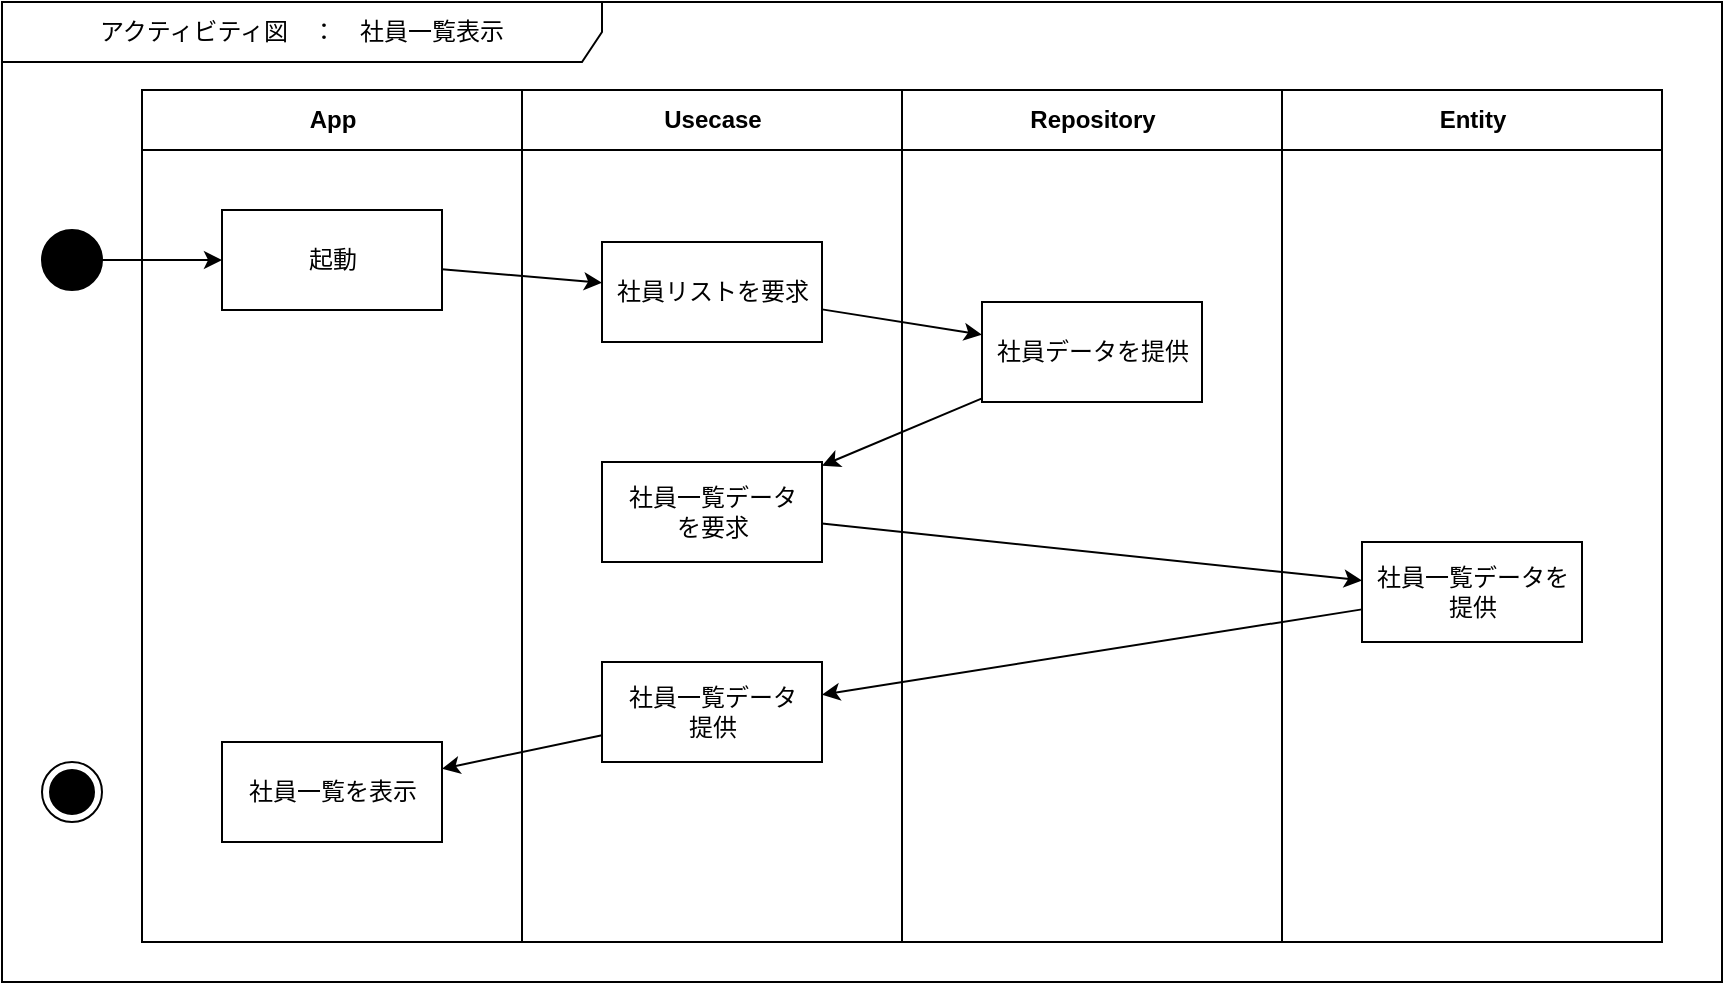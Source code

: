 <mxfile>
    <diagram id="8VlirKTc9OgfxuTjwosT" name="社員一覧表示">
        <mxGraphModel dx="1386" dy="797" grid="1" gridSize="10" guides="1" tooltips="1" connect="1" arrows="1" fold="1" page="1" pageScale="1" pageWidth="1169" pageHeight="827" math="0" shadow="0">
            <root>
                <mxCell id="0"/>
                <mxCell id="1" parent="0"/>
                <mxCell id="2" value="アクティビティ図　：　社員一覧表示" style="shape=umlFrame;whiteSpace=wrap;html=1;swimlaneFillColor=#FFFFFF;width=300;height=30;" parent="1" vertex="1">
                    <mxGeometry x="100" y="110" width="860" height="490" as="geometry"/>
                </mxCell>
                <mxCell id="3" value="App" style="swimlane;fontStyle=1;align=center;horizontal=1;startSize=30;collapsible=0;html=1;swimlaneFillColor=#FFFFFF;" parent="1" vertex="1">
                    <mxGeometry x="170" y="154" width="190" height="426" as="geometry"/>
                </mxCell>
                <mxCell id="10" value="起動" style="html=1;" parent="3" vertex="1">
                    <mxGeometry x="40" y="60" width="110" height="50" as="geometry"/>
                </mxCell>
                <mxCell id="42" value="社員一覧を表示" style="html=1;" parent="3" vertex="1">
                    <mxGeometry x="40" y="326" width="110" height="50" as="geometry"/>
                </mxCell>
                <mxCell id="6" value="Usecase" style="swimlane;fontStyle=1;align=center;horizontal=1;startSize=30;collapsible=0;html=1;swimlaneFillColor=#FFFFFF;" parent="1" vertex="1">
                    <mxGeometry x="360" y="154" width="190" height="426" as="geometry"/>
                </mxCell>
                <mxCell id="39" value="社員リストを要求" style="html=1;" parent="6" vertex="1">
                    <mxGeometry x="40" y="76" width="110" height="50" as="geometry"/>
                </mxCell>
                <mxCell id="41" value="社員一覧データ&lt;br&gt;提供" style="html=1;" parent="6" vertex="1">
                    <mxGeometry x="40" y="286" width="110" height="50" as="geometry"/>
                </mxCell>
                <mxCell id="45" value="社員一覧データ&lt;br&gt;を要求" style="html=1;" parent="6" vertex="1">
                    <mxGeometry x="40" y="186" width="110" height="50" as="geometry"/>
                </mxCell>
                <mxCell id="7" value="Repository" style="swimlane;fontStyle=1;align=center;horizontal=1;startSize=30;collapsible=0;html=1;swimlaneFillColor=#FFFFFF;" parent="1" vertex="1">
                    <mxGeometry x="550" y="154" width="190" height="426" as="geometry"/>
                </mxCell>
                <mxCell id="40" value="社員データを提供" style="html=1;" parent="7" vertex="1">
                    <mxGeometry x="40" y="106" width="110" height="50" as="geometry"/>
                </mxCell>
                <mxCell id="8" value="Entity" style="swimlane;fontStyle=1;align=center;horizontal=1;startSize=30;collapsible=0;html=1;swimlaneFillColor=#FFFFFF;" parent="1" vertex="1">
                    <mxGeometry x="740" y="154" width="190" height="426" as="geometry"/>
                </mxCell>
                <mxCell id="46" value="社員一覧データを&lt;br&gt;提供" style="html=1;" parent="8" vertex="1">
                    <mxGeometry x="40" y="226" width="110" height="50" as="geometry"/>
                </mxCell>
                <mxCell id="38" style="edgeStyle=none;html=1;" parent="1" source="9" target="10" edge="1">
                    <mxGeometry relative="1" as="geometry"/>
                </mxCell>
                <mxCell id="9" value="" style="ellipse;fillColor=strokeColor;" parent="1" vertex="1">
                    <mxGeometry x="120" y="224" width="30" height="30" as="geometry"/>
                </mxCell>
                <mxCell id="35" value="" style="ellipse;html=1;shape=endState;fillColor=strokeColor;" parent="1" vertex="1">
                    <mxGeometry x="120" y="490" width="30" height="30" as="geometry"/>
                </mxCell>
                <mxCell id="43" style="edgeStyle=none;html=1;" parent="1" source="10" target="39" edge="1">
                    <mxGeometry relative="1" as="geometry"/>
                </mxCell>
                <mxCell id="44" style="edgeStyle=none;html=1;" parent="1" source="39" target="40" edge="1">
                    <mxGeometry relative="1" as="geometry"/>
                </mxCell>
                <mxCell id="47" style="edgeStyle=none;html=1;" parent="1" source="40" target="45" edge="1">
                    <mxGeometry relative="1" as="geometry"/>
                </mxCell>
                <mxCell id="48" style="edgeStyle=none;html=1;" parent="1" source="45" target="46" edge="1">
                    <mxGeometry relative="1" as="geometry"/>
                </mxCell>
                <mxCell id="49" style="edgeStyle=none;html=1;" parent="1" source="46" target="41" edge="1">
                    <mxGeometry relative="1" as="geometry"/>
                </mxCell>
                <mxCell id="50" style="edgeStyle=none;html=1;" parent="1" source="41" target="42" edge="1">
                    <mxGeometry relative="1" as="geometry"/>
                </mxCell>
            </root>
        </mxGraphModel>
    </diagram>
    <diagram id="Zsg1vvWIi0z5dyRZxX9F" name="社員追加　平社員">
        <mxGraphModel dx="1386" dy="797" grid="1" gridSize="10" guides="1" tooltips="1" connect="1" arrows="1" fold="1" page="1" pageScale="1" pageWidth="1169" pageHeight="827" math="0" shadow="0">
            <root>
                <mxCell id="0"/>
                <mxCell id="1" parent="0"/>
                <mxCell id="uknC7FycH9fZV684suK4-1" value="アクティビティ図　：　社員追加" style="shape=umlFrame;whiteSpace=wrap;html=1;swimlaneFillColor=#FFFFFF;width=300;height=30;" vertex="1" parent="1">
                    <mxGeometry x="100" y="110" width="860" height="600" as="geometry"/>
                </mxCell>
                <mxCell id="uknC7FycH9fZV684suK4-2" value="App" style="swimlane;fontStyle=1;align=center;horizontal=1;startSize=30;collapsible=0;html=1;swimlaneFillColor=#FFFFFF;" vertex="1" parent="1">
                    <mxGeometry x="170" y="154" width="190" height="536" as="geometry"/>
                </mxCell>
                <mxCell id="uknC7FycH9fZV684suK4-3" value="追加ボタン押下" style="html=1;" vertex="1" parent="uknC7FycH9fZV684suK4-2">
                    <mxGeometry x="40" y="60" width="110" height="50" as="geometry"/>
                </mxCell>
                <mxCell id="uknC7FycH9fZV684suK4-4" style="edgeStyle=none;html=1;" edge="1" parent="uknC7FycH9fZV684suK4-2" source="uknC7FycH9fZV684suK4-5" target="uknC7FycH9fZV684suK4-6">
                    <mxGeometry relative="1" as="geometry"/>
                </mxCell>
                <mxCell id="uknC7FycH9fZV684suK4-5" value="初期社員データ表示" style="html=1;" vertex="1" parent="uknC7FycH9fZV684suK4-2">
                    <mxGeometry x="40" y="130" width="110" height="50" as="geometry"/>
                </mxCell>
                <mxCell id="uknC7FycH9fZV684suK4-6" value="社員データ入力" style="html=1;" vertex="1" parent="uknC7FycH9fZV684suK4-2">
                    <mxGeometry x="40" y="200" width="110" height="50" as="geometry"/>
                </mxCell>
                <mxCell id="uknC7FycH9fZV684suK4-7" value="社員リスト&lt;br&gt;表示更新" style="html=1;" vertex="1" parent="uknC7FycH9fZV684suK4-2">
                    <mxGeometry x="40" y="470" width="110" height="50" as="geometry"/>
                </mxCell>
                <mxCell id="uknC7FycH9fZV684suK4-8" value="Usecase" style="swimlane;fontStyle=1;align=center;horizontal=1;startSize=30;collapsible=0;html=1;swimlaneFillColor=#FFFFFF;" vertex="1" parent="1">
                    <mxGeometry x="360" y="154" width="190" height="536" as="geometry"/>
                </mxCell>
                <mxCell id="uknC7FycH9fZV684suK4-9" value="初期社員データ生成" style="html=1;" vertex="1" parent="uknC7FycH9fZV684suK4-8">
                    <mxGeometry x="40" y="80" width="110" height="50" as="geometry"/>
                </mxCell>
                <mxCell id="uknC7FycH9fZV684suK4-10" value="社員データ受付" style="html=1;" vertex="1" parent="uknC7FycH9fZV684suK4-8">
                    <mxGeometry x="40" y="230" width="110" height="50" as="geometry"/>
                </mxCell>
                <mxCell id="uknC7FycH9fZV684suK4-11" value="社員データ追加" style="html=1;" vertex="1" parent="uknC7FycH9fZV684suK4-8">
                    <mxGeometry x="40" y="300" width="110" height="50" as="geometry"/>
                </mxCell>
                <mxCell id="uknC7FycH9fZV684suK4-12" value="社員リスト保存" style="html=1;" vertex="1" parent="uknC7FycH9fZV684suK4-8">
                    <mxGeometry x="40" y="370" width="110" height="50" as="geometry"/>
                </mxCell>
                <mxCell id="uknC7FycH9fZV684suK4-13" value="社員リスト変更通知" style="html=1;" vertex="1" parent="uknC7FycH9fZV684suK4-8">
                    <mxGeometry x="40" y="440" width="110" height="50" as="geometry"/>
                </mxCell>
                <mxCell id="uknC7FycH9fZV684suK4-14" value="Repository" style="swimlane;fontStyle=1;align=center;horizontal=1;startSize=30;collapsible=0;html=1;swimlaneFillColor=#FFFFFF;" vertex="1" parent="1">
                    <mxGeometry x="550" y="154" width="190" height="536" as="geometry"/>
                </mxCell>
                <mxCell id="uknC7FycH9fZV684suK4-15" value="社員リスト提供" style="html=1;" vertex="1" parent="uknC7FycH9fZV684suK4-14">
                    <mxGeometry x="40" y="260" width="110" height="50" as="geometry"/>
                </mxCell>
                <mxCell id="uknC7FycH9fZV684suK4-16" value="社員リスト保存" style="html=1;" vertex="1" parent="uknC7FycH9fZV684suK4-14">
                    <mxGeometry x="40" y="390" width="110" height="50" as="geometry"/>
                </mxCell>
                <mxCell id="uknC7FycH9fZV684suK4-17" value="Entity" style="swimlane;fontStyle=1;align=center;horizontal=1;startSize=30;collapsible=0;html=1;swimlaneFillColor=#FFFFFF;" vertex="1" parent="1">
                    <mxGeometry x="740" y="154" width="190" height="536" as="geometry"/>
                </mxCell>
                <mxCell id="uknC7FycH9fZV684suK4-18" value="社員データ追加" style="html=1;" vertex="1" parent="uknC7FycH9fZV684suK4-17">
                    <mxGeometry x="40" y="340" width="110" height="50" as="geometry"/>
                </mxCell>
                <mxCell id="uknC7FycH9fZV684suK4-19" style="edgeStyle=none;html=1;" edge="1" parent="1" source="uknC7FycH9fZV684suK4-20" target="uknC7FycH9fZV684suK4-3">
                    <mxGeometry relative="1" as="geometry"/>
                </mxCell>
                <mxCell id="uknC7FycH9fZV684suK4-20" value="" style="ellipse;fillColor=strokeColor;" vertex="1" parent="1">
                    <mxGeometry x="120" y="224" width="30" height="30" as="geometry"/>
                </mxCell>
                <mxCell id="uknC7FycH9fZV684suK4-21" style="edgeStyle=none;html=1;" edge="1" parent="1" source="uknC7FycH9fZV684suK4-3" target="uknC7FycH9fZV684suK4-9">
                    <mxGeometry relative="1" as="geometry"/>
                </mxCell>
                <mxCell id="uknC7FycH9fZV684suK4-22" style="edgeStyle=none;html=1;" edge="1" parent="1" source="uknC7FycH9fZV684suK4-9" target="uknC7FycH9fZV684suK4-5">
                    <mxGeometry relative="1" as="geometry"/>
                </mxCell>
                <mxCell id="uknC7FycH9fZV684suK4-23" style="edgeStyle=none;html=1;" edge="1" parent="1" source="uknC7FycH9fZV684suK4-6" target="uknC7FycH9fZV684suK4-10">
                    <mxGeometry relative="1" as="geometry"/>
                </mxCell>
                <mxCell id="uknC7FycH9fZV684suK4-24" style="edgeStyle=none;html=1;" edge="1" parent="1" source="uknC7FycH9fZV684suK4-10" target="uknC7FycH9fZV684suK4-15">
                    <mxGeometry relative="1" as="geometry"/>
                </mxCell>
                <mxCell id="uknC7FycH9fZV684suK4-25" style="edgeStyle=none;html=1;" edge="1" parent="1" source="uknC7FycH9fZV684suK4-15" target="uknC7FycH9fZV684suK4-11">
                    <mxGeometry relative="1" as="geometry"/>
                </mxCell>
                <mxCell id="uknC7FycH9fZV684suK4-26" style="edgeStyle=none;html=1;" edge="1" parent="1" source="uknC7FycH9fZV684suK4-11" target="uknC7FycH9fZV684suK4-18">
                    <mxGeometry relative="1" as="geometry"/>
                </mxCell>
                <mxCell id="uknC7FycH9fZV684suK4-27" style="edgeStyle=none;html=1;" edge="1" parent="1" source="uknC7FycH9fZV684suK4-18" target="uknC7FycH9fZV684suK4-12">
                    <mxGeometry relative="1" as="geometry"/>
                </mxCell>
                <mxCell id="uknC7FycH9fZV684suK4-28" style="edgeStyle=none;html=1;" edge="1" parent="1" source="uknC7FycH9fZV684suK4-12" target="uknC7FycH9fZV684suK4-16">
                    <mxGeometry relative="1" as="geometry"/>
                </mxCell>
                <mxCell id="uknC7FycH9fZV684suK4-29" style="edgeStyle=none;html=1;" edge="1" parent="1" source="uknC7FycH9fZV684suK4-16" target="uknC7FycH9fZV684suK4-13">
                    <mxGeometry relative="1" as="geometry"/>
                </mxCell>
                <mxCell id="uknC7FycH9fZV684suK4-30" style="edgeStyle=none;html=1;" edge="1" parent="1" source="uknC7FycH9fZV684suK4-13" target="uknC7FycH9fZV684suK4-7">
                    <mxGeometry relative="1" as="geometry"/>
                </mxCell>
                <mxCell id="uknC7FycH9fZV684suK4-31" value="" style="ellipse;html=1;shape=endState;fillColor=strokeColor;" vertex="1" parent="1">
                    <mxGeometry x="120" y="634" width="30" height="30" as="geometry"/>
                </mxCell>
                <mxCell id="uknC7FycH9fZV684suK4-32" style="edgeStyle=none;html=1;" edge="1" parent="1" source="uknC7FycH9fZV684suK4-7" target="uknC7FycH9fZV684suK4-31">
                    <mxGeometry relative="1" as="geometry"/>
                </mxCell>
            </root>
        </mxGraphModel>
    </diagram>
    <diagram name="社員追加　組織長" id="ZezTb6tIs2g95xz3kLWa">
        <mxGraphModel dx="1631" dy="938" grid="1" gridSize="10" guides="1" tooltips="1" connect="1" arrows="1" fold="1" page="1" pageScale="1" pageWidth="1169" pageHeight="827" math="0" shadow="0">
            <root>
                <mxCell id="O6GPABXBT-3CAoM7LccD-0"/>
                <mxCell id="O6GPABXBT-3CAoM7LccD-1" parent="O6GPABXBT-3CAoM7LccD-0"/>
                <mxCell id="O6GPABXBT-3CAoM7LccD-2" value="アクティビティ図　：　社員追加" style="shape=umlFrame;whiteSpace=wrap;html=1;swimlaneFillColor=#FFFFFF;width=300;height=30;" vertex="1" parent="O6GPABXBT-3CAoM7LccD-1">
                    <mxGeometry x="80" y="30" width="1020" height="980" as="geometry"/>
                </mxCell>
                <mxCell id="O6GPABXBT-3CAoM7LccD-3" value="App" style="swimlane;fontStyle=1;align=center;horizontal=1;startSize=30;collapsible=0;html=1;swimlaneFillColor=#FFFFFF;" vertex="1" parent="O6GPABXBT-3CAoM7LccD-1">
                    <mxGeometry x="150" y="74" width="190" height="846" as="geometry"/>
                </mxCell>
                <mxCell id="O6GPABXBT-3CAoM7LccD-4" value="追加ボタン押下" style="html=1;" vertex="1" parent="O6GPABXBT-3CAoM7LccD-3">
                    <mxGeometry x="40" y="60" width="110" height="50" as="geometry"/>
                </mxCell>
                <mxCell id="O6GPABXBT-3CAoM7LccD-5" style="edgeStyle=none;html=1;" edge="1" parent="O6GPABXBT-3CAoM7LccD-3" source="O6GPABXBT-3CAoM7LccD-6" target="O6GPABXBT-3CAoM7LccD-7">
                    <mxGeometry relative="1" as="geometry"/>
                </mxCell>
                <mxCell id="O6GPABXBT-3CAoM7LccD-6" value="初期社員データ表示" style="html=1;" vertex="1" parent="O6GPABXBT-3CAoM7LccD-3">
                    <mxGeometry x="40" y="130" width="110" height="50" as="geometry"/>
                </mxCell>
                <mxCell id="O6GPABXBT-3CAoM7LccD-7" value="社員データ入力" style="html=1;" vertex="1" parent="O6GPABXBT-3CAoM7LccD-3">
                    <mxGeometry x="40" y="200" width="110" height="50" as="geometry"/>
                </mxCell>
                <mxCell id="060vt0Wh4Cca71E6mcRc-18" value="" style="html=1;points=[];perimeter=orthogonalPerimeter;fillColor=strokeColor;rotation=0;" vertex="1" parent="O6GPABXBT-3CAoM7LccD-3">
                    <mxGeometry x="10" y="766" width="5" height="80" as="geometry"/>
                </mxCell>
                <mxCell id="O6GPABXBT-3CAoM7LccD-9" value="Usecase" style="swimlane;fontStyle=1;align=center;horizontal=1;startSize=30;collapsible=0;html=1;swimlaneFillColor=#FFFFFF;" vertex="1" parent="O6GPABXBT-3CAoM7LccD-1">
                    <mxGeometry x="340" y="74" width="190" height="846" as="geometry"/>
                </mxCell>
                <mxCell id="O6GPABXBT-3CAoM7LccD-10" value="初期社員データ生成" style="html=1;" vertex="1" parent="O6GPABXBT-3CAoM7LccD-9">
                    <mxGeometry x="40" y="80" width="110" height="50" as="geometry"/>
                </mxCell>
                <mxCell id="O6GPABXBT-3CAoM7LccD-11" value="組織長データ受付" style="html=1;" vertex="1" parent="O6GPABXBT-3CAoM7LccD-9">
                    <mxGeometry x="40" y="230" width="110" height="50" as="geometry"/>
                </mxCell>
                <mxCell id="O6GPABXBT-3CAoM7LccD-12" value="組織長データ追加" style="html=1;" vertex="1" parent="O6GPABXBT-3CAoM7LccD-9">
                    <mxGeometry x="40" y="300" width="110" height="50" as="geometry"/>
                </mxCell>
                <mxCell id="060vt0Wh4Cca71E6mcRc-2" value="組織データ要求" style="html=1;" vertex="1" parent="O6GPABXBT-3CAoM7LccD-9">
                    <mxGeometry x="40" y="376" width="110" height="50" as="geometry"/>
                </mxCell>
                <mxCell id="060vt0Wh4Cca71E6mcRc-4" value="組織に組織長を&lt;br&gt;追加" style="html=1;" vertex="1" parent="O6GPABXBT-3CAoM7LccD-9">
                    <mxGeometry x="40" y="456" width="110" height="50" as="geometry"/>
                </mxCell>
                <mxCell id="O6GPABXBT-3CAoM7LccD-13" value="社員リスト保存" style="html=1;" vertex="1" parent="O6GPABXBT-3CAoM7LccD-9">
                    <mxGeometry x="40" y="673" width="110" height="50" as="geometry"/>
                </mxCell>
                <mxCell id="060vt0Wh4Cca71E6mcRc-24" style="edgeStyle=none;html=1;" edge="1" parent="O6GPABXBT-3CAoM7LccD-9" source="060vt0Wh4Cca71E6mcRc-17" target="O6GPABXBT-3CAoM7LccD-13">
                    <mxGeometry relative="1" as="geometry"/>
                </mxCell>
                <mxCell id="060vt0Wh4Cca71E6mcRc-17" value="" style="html=1;points=[];perimeter=orthogonalPerimeter;fillColor=strokeColor;rotation=-90;" vertex="1" parent="O6GPABXBT-3CAoM7LccD-9">
                    <mxGeometry x="92.5" y="576" width="5" height="80" as="geometry"/>
                </mxCell>
                <mxCell id="O6GPABXBT-3CAoM7LccD-15" value="Repository" style="swimlane;fontStyle=1;align=center;horizontal=1;startSize=30;collapsible=0;html=1;swimlaneFillColor=#FFFFFF;" vertex="1" parent="O6GPABXBT-3CAoM7LccD-1">
                    <mxGeometry x="530" y="74" width="190" height="846" as="geometry"/>
                </mxCell>
                <mxCell id="O6GPABXBT-3CAoM7LccD-16" value="社員データ提供" style="html=1;" vertex="1" parent="O6GPABXBT-3CAoM7LccD-15">
                    <mxGeometry x="40" y="260" width="110" height="50" as="geometry"/>
                </mxCell>
                <mxCell id="060vt0Wh4Cca71E6mcRc-3" value="組織データ提供" style="html=1;" vertex="1" parent="O6GPABXBT-3CAoM7LccD-15">
                    <mxGeometry x="40" y="406" width="110" height="50" as="geometry"/>
                </mxCell>
                <mxCell id="060vt0Wh4Cca71E6mcRc-0" value="追加組織に既に組織長が" style="rhombus;" vertex="1" parent="O6GPABXBT-3CAoM7LccD-15">
                    <mxGeometry x="80" y="526" width="30" height="30" as="geometry"/>
                </mxCell>
                <mxCell id="O6GPABXBT-3CAoM7LccD-17" value="社員リスト保存" style="html=1;" vertex="1" parent="O6GPABXBT-3CAoM7LccD-15">
                    <mxGeometry x="40" y="693" width="110" height="50" as="geometry"/>
                </mxCell>
                <mxCell id="O6GPABXBT-3CAoM7LccD-18" value="Entity" style="swimlane;fontStyle=1;align=center;horizontal=1;startSize=30;collapsible=0;html=1;swimlaneFillColor=#FFFFFF;" vertex="1" parent="O6GPABXBT-3CAoM7LccD-1">
                    <mxGeometry x="720" y="74" width="190" height="846" as="geometry"/>
                </mxCell>
                <mxCell id="O6GPABXBT-3CAoM7LccD-19" value="社員データ追加" style="html=1;" vertex="1" parent="O6GPABXBT-3CAoM7LccD-18">
                    <mxGeometry x="40" y="340" width="110" height="50" as="geometry"/>
                </mxCell>
                <mxCell id="060vt0Wh4Cca71E6mcRc-8" value="組織長データ追加" style="html=1;" vertex="1" parent="O6GPABXBT-3CAoM7LccD-18">
                    <mxGeometry x="40" y="476" width="110" height="50" as="geometry"/>
                </mxCell>
                <mxCell id="O6GPABXBT-3CAoM7LccD-20" style="edgeStyle=none;html=1;" edge="1" parent="O6GPABXBT-3CAoM7LccD-1" source="O6GPABXBT-3CAoM7LccD-21" target="O6GPABXBT-3CAoM7LccD-4">
                    <mxGeometry relative="1" as="geometry"/>
                </mxCell>
                <mxCell id="O6GPABXBT-3CAoM7LccD-21" value="" style="ellipse;fillColor=strokeColor;" vertex="1" parent="O6GPABXBT-3CAoM7LccD-1">
                    <mxGeometry x="100" y="144" width="30" height="30" as="geometry"/>
                </mxCell>
                <mxCell id="O6GPABXBT-3CAoM7LccD-22" style="edgeStyle=none;html=1;" edge="1" parent="O6GPABXBT-3CAoM7LccD-1" source="O6GPABXBT-3CAoM7LccD-4" target="O6GPABXBT-3CAoM7LccD-10">
                    <mxGeometry relative="1" as="geometry"/>
                </mxCell>
                <mxCell id="O6GPABXBT-3CAoM7LccD-23" style="edgeStyle=none;html=1;" edge="1" parent="O6GPABXBT-3CAoM7LccD-1" source="O6GPABXBT-3CAoM7LccD-10" target="O6GPABXBT-3CAoM7LccD-6">
                    <mxGeometry relative="1" as="geometry"/>
                </mxCell>
                <mxCell id="O6GPABXBT-3CAoM7LccD-24" style="edgeStyle=none;html=1;" edge="1" parent="O6GPABXBT-3CAoM7LccD-1" source="O6GPABXBT-3CAoM7LccD-7" target="O6GPABXBT-3CAoM7LccD-11">
                    <mxGeometry relative="1" as="geometry"/>
                </mxCell>
                <mxCell id="O6GPABXBT-3CAoM7LccD-25" style="edgeStyle=none;html=1;" edge="1" parent="O6GPABXBT-3CAoM7LccD-1" source="O6GPABXBT-3CAoM7LccD-11" target="O6GPABXBT-3CAoM7LccD-16">
                    <mxGeometry relative="1" as="geometry"/>
                </mxCell>
                <mxCell id="O6GPABXBT-3CAoM7LccD-26" style="edgeStyle=none;html=1;" edge="1" parent="O6GPABXBT-3CAoM7LccD-1" source="O6GPABXBT-3CAoM7LccD-16" target="O6GPABXBT-3CAoM7LccD-12">
                    <mxGeometry relative="1" as="geometry"/>
                </mxCell>
                <mxCell id="O6GPABXBT-3CAoM7LccD-27" style="edgeStyle=none;html=1;" edge="1" parent="O6GPABXBT-3CAoM7LccD-1" source="O6GPABXBT-3CAoM7LccD-12" target="O6GPABXBT-3CAoM7LccD-19">
                    <mxGeometry relative="1" as="geometry"/>
                </mxCell>
                <mxCell id="O6GPABXBT-3CAoM7LccD-8" value="社員リスト&lt;br&gt;表示更新" style="html=1;" vertex="1" parent="O6GPABXBT-3CAoM7LccD-1">
                    <mxGeometry x="190" y="844" width="110" height="50" as="geometry"/>
                </mxCell>
                <mxCell id="O6GPABXBT-3CAoM7LccD-14" value="社員リスト変更通知" style="html=1;" vertex="1" parent="O6GPABXBT-3CAoM7LccD-1">
                    <mxGeometry x="380" y="844" width="110" height="50" as="geometry"/>
                </mxCell>
                <mxCell id="O6GPABXBT-3CAoM7LccD-29" style="edgeStyle=none;html=1;" edge="1" parent="O6GPABXBT-3CAoM7LccD-1" source="O6GPABXBT-3CAoM7LccD-13" target="O6GPABXBT-3CAoM7LccD-17">
                    <mxGeometry relative="1" as="geometry"/>
                </mxCell>
                <mxCell id="O6GPABXBT-3CAoM7LccD-30" style="edgeStyle=none;html=1;" edge="1" parent="O6GPABXBT-3CAoM7LccD-1" source="O6GPABXBT-3CAoM7LccD-17" target="O6GPABXBT-3CAoM7LccD-14">
                    <mxGeometry relative="1" as="geometry"/>
                </mxCell>
                <mxCell id="O6GPABXBT-3CAoM7LccD-31" style="edgeStyle=none;html=1;" edge="1" parent="O6GPABXBT-3CAoM7LccD-1" source="O6GPABXBT-3CAoM7LccD-14" target="O6GPABXBT-3CAoM7LccD-8">
                    <mxGeometry relative="1" as="geometry"/>
                </mxCell>
                <mxCell id="O6GPABXBT-3CAoM7LccD-32" value="" style="ellipse;html=1;shape=endState;fillColor=strokeColor;" vertex="1" parent="O6GPABXBT-3CAoM7LccD-1">
                    <mxGeometry x="100" y="854" width="30" height="30" as="geometry"/>
                </mxCell>
                <mxCell id="O6GPABXBT-3CAoM7LccD-33" style="edgeStyle=none;html=1;entryX=0.153;entryY=0.481;entryDx=0;entryDy=0;entryPerimeter=0;" edge="1" parent="O6GPABXBT-3CAoM7LccD-1" source="O6GPABXBT-3CAoM7LccD-8" target="060vt0Wh4Cca71E6mcRc-18">
                    <mxGeometry relative="1" as="geometry">
                        <mxPoint x="130" y="869" as="targetPoint"/>
                    </mxGeometry>
                </mxCell>
                <mxCell id="060vt0Wh4Cca71E6mcRc-5" style="edgeStyle=none;html=1;" edge="1" parent="O6GPABXBT-3CAoM7LccD-1" source="O6GPABXBT-3CAoM7LccD-19" target="060vt0Wh4Cca71E6mcRc-2">
                    <mxGeometry relative="1" as="geometry"/>
                </mxCell>
                <mxCell id="060vt0Wh4Cca71E6mcRc-6" style="edgeStyle=none;html=1;" edge="1" parent="O6GPABXBT-3CAoM7LccD-1" source="060vt0Wh4Cca71E6mcRc-2" target="060vt0Wh4Cca71E6mcRc-3">
                    <mxGeometry relative="1" as="geometry"/>
                </mxCell>
                <mxCell id="060vt0Wh4Cca71E6mcRc-7" style="edgeStyle=none;html=1;" edge="1" parent="O6GPABXBT-3CAoM7LccD-1" source="060vt0Wh4Cca71E6mcRc-3" target="060vt0Wh4Cca71E6mcRc-4">
                    <mxGeometry relative="1" as="geometry"/>
                </mxCell>
                <mxCell id="060vt0Wh4Cca71E6mcRc-9" style="edgeStyle=none;html=1;" edge="1" parent="O6GPABXBT-3CAoM7LccD-1" source="060vt0Wh4Cca71E6mcRc-4" target="060vt0Wh4Cca71E6mcRc-8">
                    <mxGeometry relative="1" as="geometry"/>
                </mxCell>
                <mxCell id="060vt0Wh4Cca71E6mcRc-11" style="edgeStyle=none;html=1;" edge="1" parent="O6GPABXBT-3CAoM7LccD-1" source="060vt0Wh4Cca71E6mcRc-8" target="060vt0Wh4Cca71E6mcRc-0">
                    <mxGeometry relative="1" as="geometry"/>
                </mxCell>
                <mxCell id="060vt0Wh4Cca71E6mcRc-12" value="はじき出される&lt;br&gt;組織長の異動&lt;br&gt;アクティビティ&lt;br&gt;へ" style="html=1;" vertex="1" parent="O6GPABXBT-3CAoM7LccD-1">
                    <mxGeometry x="950" y="590" width="110" height="90" as="geometry"/>
                </mxCell>
                <mxCell id="060vt0Wh4Cca71E6mcRc-13" style="edgeStyle=none;html=1;" edge="1" parent="O6GPABXBT-3CAoM7LccD-1" source="060vt0Wh4Cca71E6mcRc-0" target="060vt0Wh4Cca71E6mcRc-12">
                    <mxGeometry relative="1" as="geometry"/>
                </mxCell>
                <mxCell id="060vt0Wh4Cca71E6mcRc-14" value="[いる]" style="edgeLabel;html=1;align=center;verticalAlign=middle;resizable=0;points=[];" vertex="1" connectable="0" parent="060vt0Wh4Cca71E6mcRc-13">
                    <mxGeometry x="-0.308" relative="1" as="geometry">
                        <mxPoint y="1" as="offset"/>
                    </mxGeometry>
                </mxCell>
                <mxCell id="060vt0Wh4Cca71E6mcRc-15" style="edgeStyle=none;html=1;" edge="1" parent="O6GPABXBT-3CAoM7LccD-1" source="060vt0Wh4Cca71E6mcRc-0" target="060vt0Wh4Cca71E6mcRc-17">
                    <mxGeometry relative="1" as="geometry">
                        <mxPoint x="440" y="690" as="targetPoint"/>
                        <Array as="points">
                            <mxPoint x="450" y="650"/>
                        </Array>
                    </mxGeometry>
                </mxCell>
                <mxCell id="060vt0Wh4Cca71E6mcRc-16" value="[いない]" style="edgeLabel;html=1;align=center;verticalAlign=middle;resizable=0;points=[];" vertex="1" connectable="0" parent="060vt0Wh4Cca71E6mcRc-15">
                    <mxGeometry x="-0.374" relative="1" as="geometry">
                        <mxPoint as="offset"/>
                    </mxGeometry>
                </mxCell>
                <mxCell id="060vt0Wh4Cca71E6mcRc-19" value="組織データ保存" style="html=1;" vertex="1" parent="O6GPABXBT-3CAoM7LccD-1">
                    <mxGeometry x="380" y="940" width="110" height="50" as="geometry"/>
                </mxCell>
                <mxCell id="060vt0Wh4Cca71E6mcRc-26" style="edgeStyle=none;html=1;entryX=0.8;entryY=0.555;entryDx=0;entryDy=0;entryPerimeter=0;" edge="1" parent="O6GPABXBT-3CAoM7LccD-1" source="060vt0Wh4Cca71E6mcRc-20" target="060vt0Wh4Cca71E6mcRc-18">
                    <mxGeometry relative="1" as="geometry">
                        <Array as="points">
                            <mxPoint x="320" y="1020"/>
                        </Array>
                    </mxGeometry>
                </mxCell>
                <mxCell id="060vt0Wh4Cca71E6mcRc-20" value="組織データ保存" style="html=1;" vertex="1" parent="O6GPABXBT-3CAoM7LccD-1">
                    <mxGeometry x="570" y="960" width="110" height="50" as="geometry"/>
                </mxCell>
                <mxCell id="060vt0Wh4Cca71E6mcRc-22" style="edgeStyle=none;html=1;" edge="1" parent="O6GPABXBT-3CAoM7LccD-1" source="060vt0Wh4Cca71E6mcRc-19" target="060vt0Wh4Cca71E6mcRc-20">
                    <mxGeometry relative="1" as="geometry"/>
                </mxCell>
                <mxCell id="060vt0Wh4Cca71E6mcRc-25" style="edgeStyle=none;html=1;" edge="1" parent="O6GPABXBT-3CAoM7LccD-1" source="060vt0Wh4Cca71E6mcRc-17" target="060vt0Wh4Cca71E6mcRc-19">
                    <mxGeometry relative="1" as="geometry">
                        <Array as="points">
                            <mxPoint x="820" y="770"/>
                        </Array>
                    </mxGeometry>
                </mxCell>
                <mxCell id="060vt0Wh4Cca71E6mcRc-28" style="edgeStyle=none;html=1;" edge="1" parent="O6GPABXBT-3CAoM7LccD-1" source="060vt0Wh4Cca71E6mcRc-18" target="O6GPABXBT-3CAoM7LccD-32">
                    <mxGeometry relative="1" as="geometry"/>
                </mxCell>
            </root>
        </mxGraphModel>
    </diagram>
    <diagram id="COMsJ_IiXkWgfwDp7nn2" name="社員異動">
        <mxGraphModel dx="1386" dy="797" grid="1" gridSize="10" guides="1" tooltips="1" connect="1" arrows="1" fold="1" page="1" pageScale="1" pageWidth="1169" pageHeight="827" math="0" shadow="0">
            <root>
                <mxCell id="0"/>
                <mxCell id="1" parent="0"/>
            </root>
        </mxGraphModel>
    </diagram>
</mxfile>